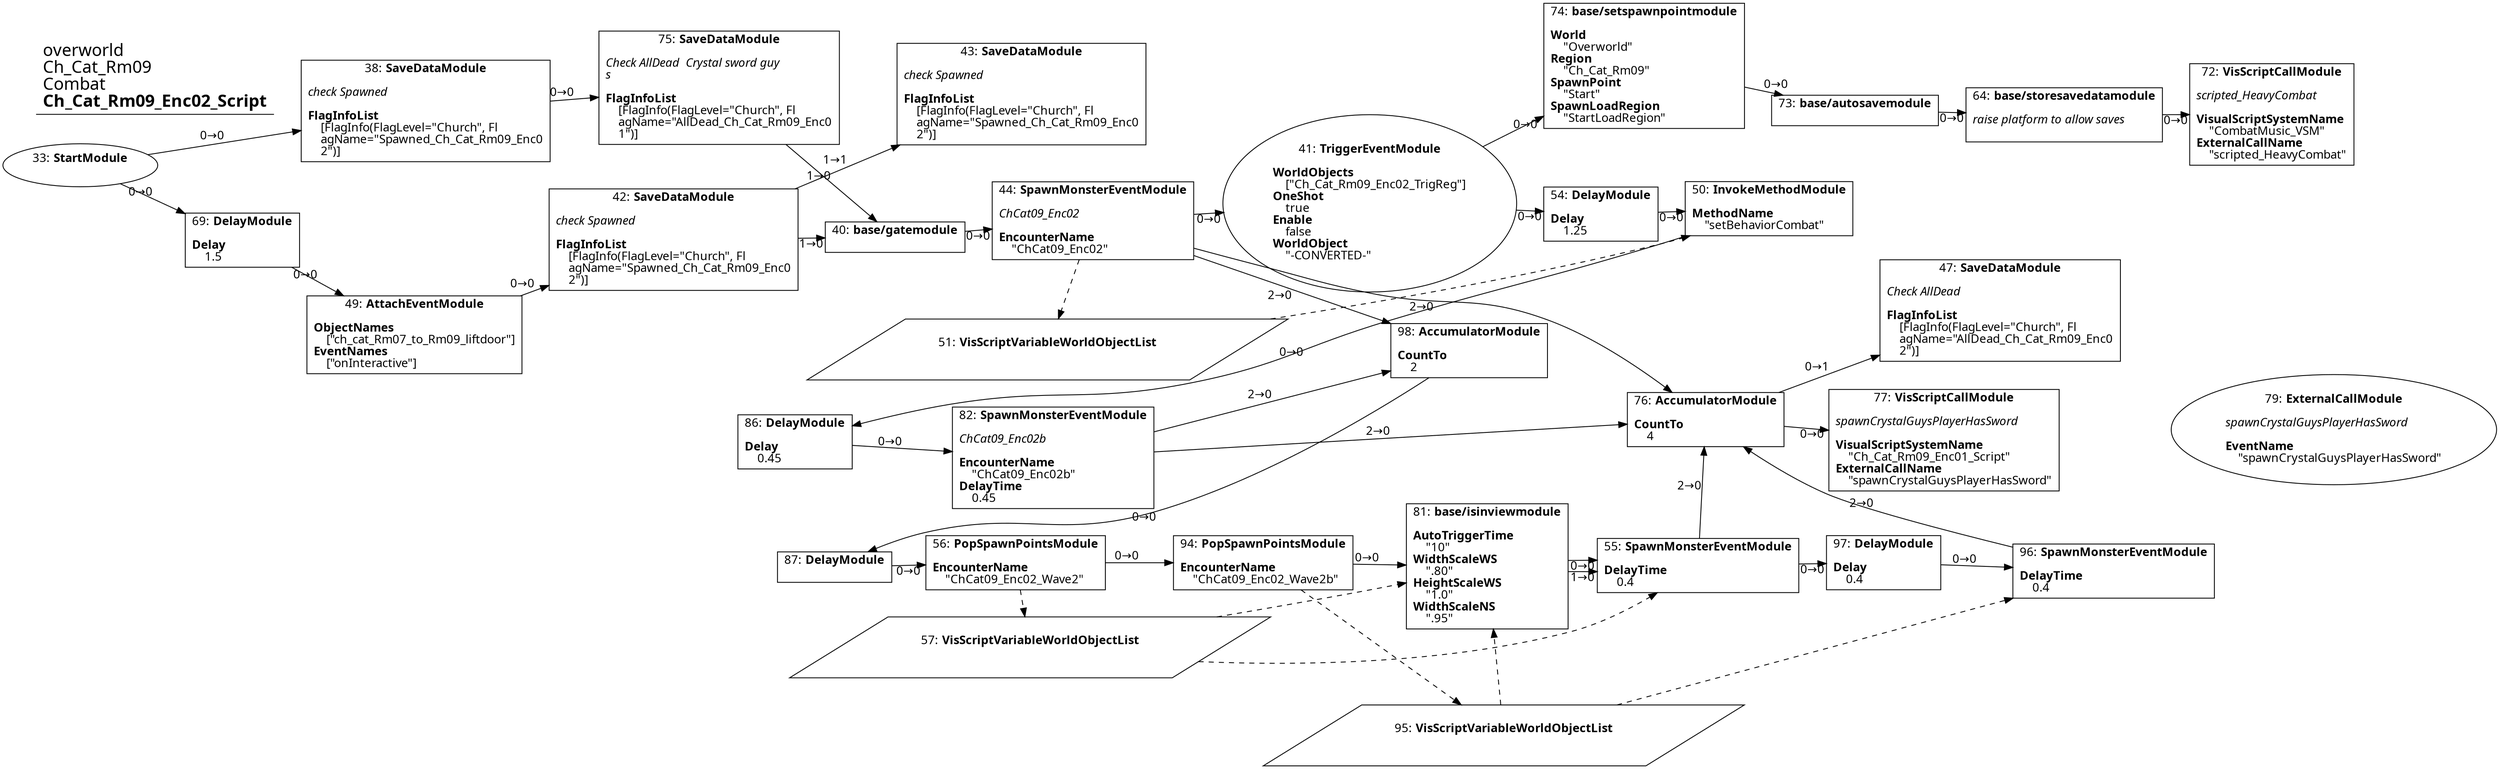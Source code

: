 digraph {
    layout = fdp;
    overlap = prism;
    sep = "+16";
    splines = spline;

    node [ shape = box ];

    graph [ fontname = "Segoe UI" ];
    node [ fontname = "Segoe UI" ];
    edge [ fontname = "Segoe UI" ];

    33 [ label = <33: <b>StartModule</b><br/><br/>> ];
    33 [ shape = oval ]
    33 [ pos = "-0.81600004,-0.089!" ];
    33 -> 38 [ label = "0→0" ];
    33 -> 69 [ label = "0→0" ];

    38 [ label = <38: <b>SaveDataModule</b><br/><br/><i>check Spawned<br align="left"/></i><br align="left"/><b>FlagInfoList</b><br align="left"/>    [FlagInfo(FlagLevel=&quot;Church&quot;, Fl<br align="left"/>    agName=&quot;Spawned_Ch_Cat_Rm09_Enc0<br align="left"/>    2&quot;)]<br align="left"/>> ];
    38 [ pos = "-0.381,-0.015000001!" ];
    38 -> 75 [ label = "0→0" ];

    40 [ label = <40: <b>base/gatemodule</b><br/><br/>> ];
    40 [ pos = "0.16100001,-0.19900002!" ];
    40 -> 44 [ label = "0→0" ];

    41 [ label = <41: <b>TriggerEventModule</b><br/><br/><b>WorldObjects</b><br align="left"/>    [&quot;Ch_Cat_Rm09_Enc02_TrigReg&quot;]<br align="left"/><b>OneShot</b><br align="left"/>    true<br align="left"/><b>Enable</b><br align="left"/>    false<br align="left"/><b>WorldObject</b><br align="left"/>    &quot;-CONVERTED-&quot;<br align="left"/>> ];
    41 [ shape = oval ]
    41 [ pos = "0.90200007,-0.19900002!" ];
    41 -> 54 [ label = "0→0" ];
    41 -> 74 [ label = "0→0" ];

    42 [ label = <42: <b>SaveDataModule</b><br/><br/><i>check Spawned<br align="left"/></i><br align="left"/><b>FlagInfoList</b><br align="left"/>    [FlagInfo(FlagLevel=&quot;Church&quot;, Fl<br align="left"/>    agName=&quot;Spawned_Ch_Cat_Rm09_Enc0<br align="left"/>    2&quot;)]<br align="left"/>> ];
    42 [ pos = "-0.143,-0.17600001!" ];
    42 -> 43 [ label = "1→1" ];
    42 -> 40 [ label = "1→0" ];

    43 [ label = <43: <b>SaveDataModule</b><br/><br/><i>check Spawned<br align="left"/></i><br align="left"/><b>FlagInfoList</b><br align="left"/>    [FlagInfo(FlagLevel=&quot;Church&quot;, Fl<br align="left"/>    agName=&quot;Spawned_Ch_Cat_Rm09_Enc0<br align="left"/>    2&quot;)]<br align="left"/>> ];
    43 [ pos = "0.156,-0.034!" ];

    44 [ label = <44: <b>SpawnMonsterEventModule</b><br/><br/><i>ChCat09_Enc02<br align="left"/></i><br align="left"/><b>EncounterName</b><br align="left"/>    &quot;ChCat09_Enc02&quot;<br align="left"/>> ];
    44 [ pos = "0.606,-0.19900002!" ];
    44 -> 41 [ label = "0→0" ];
    44 -> 76 [ label = "2→0" ];
    44 -> 98 [ label = "2→0" ];
    44 -> 51 [ style = dashed ];

    47 [ label = <47: <b>SaveDataModule</b><br/><br/><i>Check AllDead<br align="left"/></i><br align="left"/><b>FlagInfoList</b><br align="left"/>    [FlagInfo(FlagLevel=&quot;Church&quot;, Fl<br align="left"/>    agName=&quot;AllDead_Ch_Cat_Rm09_Enc0<br align="left"/>    2&quot;)]<br align="left"/>> ];
    47 [ pos = "2.002,-0.43500003!" ];

    49 [ label = <49: <b>AttachEventModule</b><br/><br/><b>ObjectNames</b><br align="left"/>    [&quot;ch_cat_Rm07_to_Rm09_liftdoor&quot;]<br align="left"/><b>EventNames</b><br align="left"/>    [&quot;onInteractive&quot;]<br align="left"/>> ];
    49 [ pos = "-0.37600002,-0.24000001!" ];
    49 -> 42 [ label = "0→0" ];

    50 [ label = <50: <b>InvokeMethodModule</b><br/><br/><b>MethodName</b><br align="left"/>    &quot;setBehaviorCombat&quot;<br align="left"/>> ];
    50 [ pos = "1.314,-0.19900002!" ];
    50 -> 86 [ label = "0→0" ];
    51 -> 50 [ style = dashed ];

    51 [ label = <51: <b>VisScriptVariableWorldObjectList</b><br/><br/>> ];
    51 [ shape = parallelogram ]
    51 [ pos = "0.60800004,-0.43800002!" ];

    54 [ label = <54: <b>DelayModule</b><br/><br/><b>Delay</b><br align="left"/>    1.25<br align="left"/>> ];
    54 [ pos = "1.144,-0.19900002!" ];
    54 -> 50 [ label = "0→0" ];

    55 [ label = <55: <b>SpawnMonsterEventModule</b><br/><br/><b>DelayTime</b><br align="left"/>    0.4<br align="left"/>> ];
    55 [ pos = "1.338,-0.93500006!" ];
    55 -> 76 [ label = "2→0" ];
    55 -> 97 [ label = "0→0" ];
    57 -> 55 [ style = dashed ];

    56 [ label = <56: <b>PopSpawnPointsModule</b><br/><br/><b>EncounterName</b><br align="left"/>    &quot;ChCat09_Enc02_Wave2&quot;<br align="left"/>> ];
    56 [ pos = "0.59400004,-0.93500006!" ];
    56 -> 94 [ label = "0→0" ];
    56 -> 57 [ style = dashed ];

    57 [ label = <57: <b>VisScriptVariableWorldObjectList</b><br/><br/>> ];
    57 [ shape = parallelogram ]
    57 [ pos = "0.60300004,-1.0660001!" ];

    64 [ label = <64: <b>base/storesavedatamodule</b><br/><br/><i>raise platform to allow saves<br align="left"/></i><br align="left"/>> ];
    64 [ pos = "1.529,-0.104!" ];
    64 -> 72 [ label = "0→0" ];

    69 [ label = <69: <b>DelayModule</b><br/><br/><b>Delay</b><br align="left"/>    1.5<br align="left"/>> ];
    69 [ pos = "-0.564,-0.17600001!" ];
    69 -> 49 [ label = "0→0" ];

    72 [ label = <72: <b>VisScriptCallModule</b><br/><br/><i>scripted_HeavyCombat<br align="left"/></i><br align="left"/><b>VisualScriptSystemName</b><br align="left"/>    &quot;CombatMusic_VSM&quot;<br align="left"/><b>ExternalCallName</b><br align="left"/>    &quot;scripted_HeavyCombat&quot;<br align="left"/>> ];
    72 [ pos = "1.7340001,-0.104!" ];

    73 [ label = <73: <b>base/autosavemodule</b><br/><br/>> ];
    73 [ pos = "1.36,-0.104!" ];
    73 -> 64 [ label = "0→0" ];

    74 [ label = <74: <b>base/setspawnpointmodule</b><br/><br/><b>World</b><br align="left"/>    &quot;Overworld&quot;<br align="left"/><b>Region</b><br align="left"/>    &quot;Ch_Cat_Rm09&quot;<br align="left"/><b>SpawnPoint</b><br align="left"/>    &quot;Start&quot;<br align="left"/><b>SpawnLoadRegion</b><br align="left"/>    &quot;StartLoadRegion&quot;<br align="left"/>> ];
    74 [ pos = "1.1470001,-0.104!" ];
    74 -> 73 [ label = "0→0" ];

    75 [ label = <75: <b>SaveDataModule</b><br/><br/><i>Check AllDead  Crystal sword guy<br align="left"/>s<br align="left"/></i><br align="left"/><b>FlagInfoList</b><br align="left"/>    [FlagInfo(FlagLevel=&quot;Church&quot;, Fl<br align="left"/>    agName=&quot;AllDead_Ch_Cat_Rm09_Enc0<br align="left"/>    1&quot;)]<br align="left"/>> ];
    75 [ pos = "-0.142,-0.015000001!" ];
    75 -> 40 [ label = "1→0" ];

    76 [ label = <76: <b>AccumulatorModule</b><br/><br/><b>CountTo</b><br align="left"/>    4<br align="left"/>> ];
    76 [ pos = "1.641,-0.588!" ];
    76 -> 47 [ label = "0→1" ];
    76 -> 77 [ label = "0→0" ];

    77 [ label = <77: <b>VisScriptCallModule</b><br/><br/><i>spawnCrystalGuysPlayerHasSword<br align="left"/></i><br align="left"/><b>VisualScriptSystemName</b><br align="left"/>    &quot;Ch_Cat_Rm09_Enc01_Script&quot;<br align="left"/><b>ExternalCallName</b><br align="left"/>    &quot;spawnCrystalGuysPlayerHasSword&quot;<br align="left"/>> ];
    77 [ pos = "1.9870001,-0.59400004!" ];

    79 [ label = <79: <b>ExternalCallModule</b><br/><br/><i>spawnCrystalGuysPlayerHasSword<br align="left"/></i><br align="left"/><b>EventName</b><br align="left"/>    &quot;spawnCrystalGuysPlayerHasSword&quot;<br align="left"/>> ];
    79 [ shape = oval ]
    79 [ pos = "2.5470002,-0.592!" ];

    81 [ label = <81: <b>base/isinviewmodule</b><br/><br/><b>AutoTriggerTime</b><br align="left"/>    &quot;10&quot;<br align="left"/><b>WidthScaleWS</b><br align="left"/>    &quot;.80&quot;<br align="left"/><b>HeightScaleWS</b><br align="left"/>    &quot;1.0&quot;<br align="left"/><b>WidthScaleNS</b><br align="left"/>    &quot;.95&quot;<br align="left"/>> ];
    81 [ pos = "1.067,-0.93500006!" ];
    81 -> 55 [ label = "0→0" ];
    81 -> 55 [ label = "1→0" ];
    57 -> 81 [ style = dashed ];
    95 -> 81 [ style = dashed ];

    82 [ label = <82: <b>SpawnMonsterEventModule</b><br/><br/><i>ChCat09_Enc02b<br align="left"/></i><br align="left"/><b>EncounterName</b><br align="left"/>    &quot;ChCat09_Enc02b&quot;<br align="left"/><b>DelayTime</b><br align="left"/>    0.45<br align="left"/>> ];
    82 [ pos = "0.60800004,-0.531!" ];
    82 -> 76 [ label = "2→0" ];
    82 -> 98 [ label = "2→0" ];

    86 [ label = <86: <b>DelayModule</b><br/><br/><b>Delay</b><br align="left"/>    0.45<br align="left"/>> ];
    86 [ pos = "0.42900002,-0.532!" ];
    86 -> 82 [ label = "0→0" ];

    87 [ label = <87: <b>DelayModule</b><br/><br/>> ];
    87 [ pos = "0.437,-0.93500006!" ];
    87 -> 56 [ label = "0→0" ];

    94 [ label = <94: <b>PopSpawnPointsModule</b><br/><br/><b>EncounterName</b><br align="left"/>    &quot;ChCat09_Enc02_Wave2b&quot;<br align="left"/>> ];
    94 [ pos = "0.82800007,-0.93500006!" ];
    94 -> 81 [ label = "0→0" ];
    94 -> 95 [ style = dashed ];

    95 [ label = <95: <b>VisScriptVariableWorldObjectList</b><br/><br/>> ];
    95 [ shape = parallelogram ]
    95 [ pos = "0.827,-1.121!" ];

    96 [ label = <96: <b>SpawnMonsterEventModule</b><br/><br/><b>DelayTime</b><br align="left"/>    0.4<br align="left"/>> ];
    96 [ pos = "1.771,-0.93500006!" ];
    96 -> 76 [ label = "2→0" ];
    95 -> 96 [ style = dashed ];

    97 [ label = <97: <b>DelayModule</b><br/><br/><b>Delay</b><br align="left"/>    0.4<br align="left"/>> ];
    97 [ pos = "1.616,-0.93500006!" ];
    97 -> 96 [ label = "0→0" ];

    98 [ label = <98: <b>AccumulatorModule</b><br/><br/><b>CountTo</b><br align="left"/>    2<br align="left"/>> ];
    98 [ pos = "1.0020001,-0.44700003!" ];
    98 -> 87 [ label = "0→0" ];

    title [ pos = "-0.81700003,-0.014!" ];
    title [ shape = underline ];
    title [ label = <<font point-size="20">overworld<br align="left"/>Ch_Cat_Rm09<br align="left"/>Combat<br align="left"/><b>Ch_Cat_Rm09_Enc02_Script</b><br align="left"/></font>> ];
}

